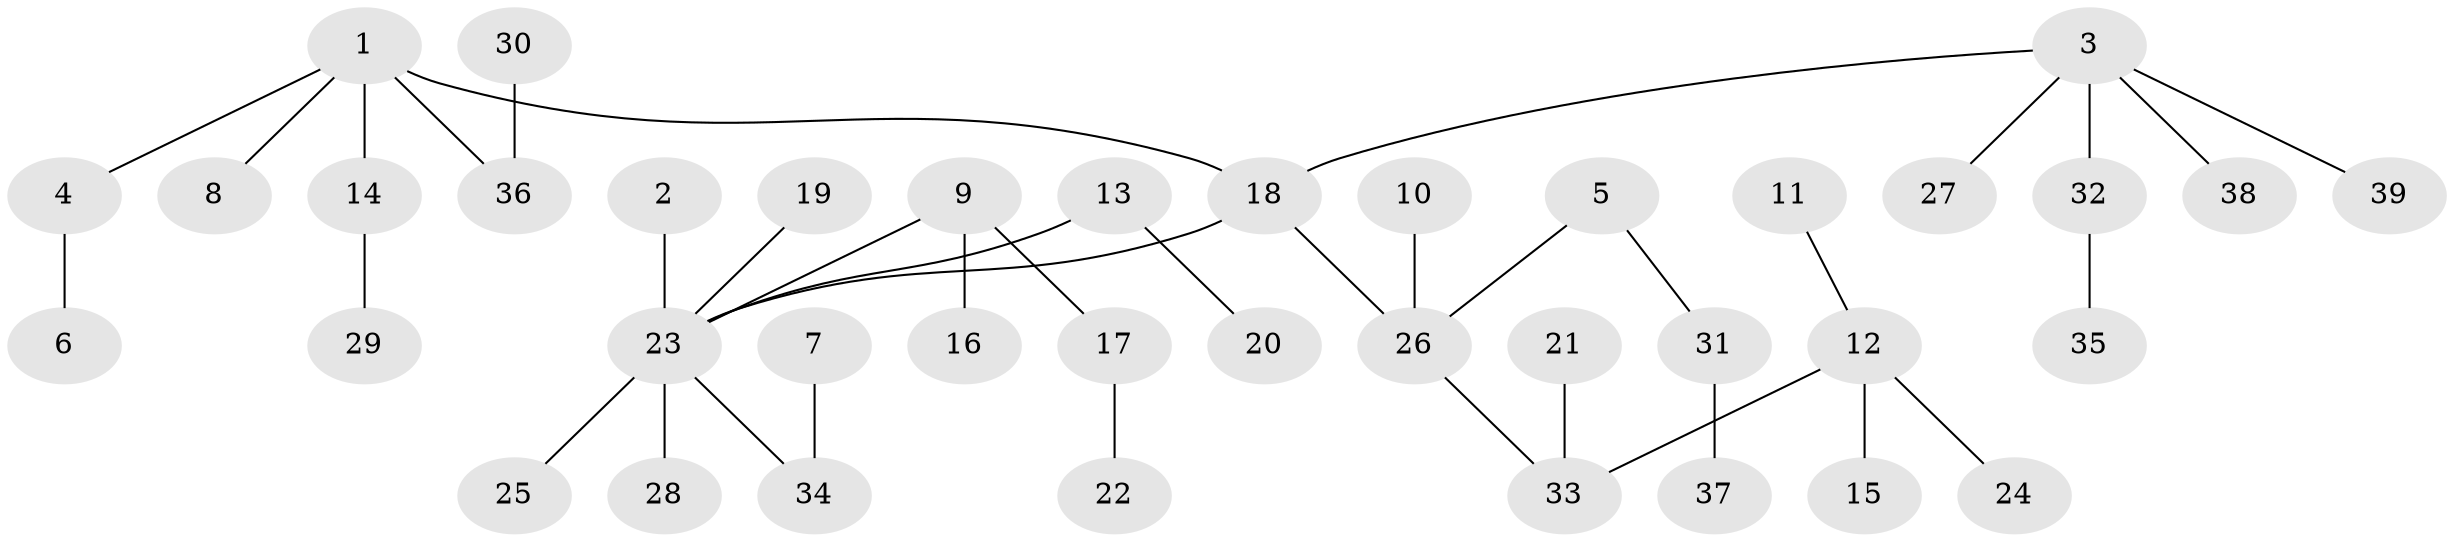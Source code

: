 // original degree distribution, {4: 0.06493506493506493, 5: 0.03896103896103896, 6: 0.012987012987012988, 3: 0.1038961038961039, 9: 0.012987012987012988, 1: 0.5194805194805194, 2: 0.24675324675324675}
// Generated by graph-tools (version 1.1) at 2025/50/03/09/25 03:50:21]
// undirected, 39 vertices, 38 edges
graph export_dot {
graph [start="1"]
  node [color=gray90,style=filled];
  1;
  2;
  3;
  4;
  5;
  6;
  7;
  8;
  9;
  10;
  11;
  12;
  13;
  14;
  15;
  16;
  17;
  18;
  19;
  20;
  21;
  22;
  23;
  24;
  25;
  26;
  27;
  28;
  29;
  30;
  31;
  32;
  33;
  34;
  35;
  36;
  37;
  38;
  39;
  1 -- 4 [weight=1.0];
  1 -- 8 [weight=1.0];
  1 -- 14 [weight=1.0];
  1 -- 18 [weight=1.0];
  1 -- 36 [weight=1.0];
  2 -- 23 [weight=1.0];
  3 -- 18 [weight=1.0];
  3 -- 27 [weight=1.0];
  3 -- 32 [weight=1.0];
  3 -- 38 [weight=1.0];
  3 -- 39 [weight=1.0];
  4 -- 6 [weight=1.0];
  5 -- 26 [weight=1.0];
  5 -- 31 [weight=1.0];
  7 -- 34 [weight=1.0];
  9 -- 16 [weight=1.0];
  9 -- 17 [weight=1.0];
  9 -- 23 [weight=1.0];
  10 -- 26 [weight=1.0];
  11 -- 12 [weight=1.0];
  12 -- 15 [weight=1.0];
  12 -- 24 [weight=1.0];
  12 -- 33 [weight=1.0];
  13 -- 20 [weight=1.0];
  13 -- 23 [weight=1.0];
  14 -- 29 [weight=1.0];
  17 -- 22 [weight=1.0];
  18 -- 23 [weight=1.0];
  18 -- 26 [weight=1.0];
  19 -- 23 [weight=1.0];
  21 -- 33 [weight=1.0];
  23 -- 25 [weight=1.0];
  23 -- 28 [weight=1.0];
  23 -- 34 [weight=1.0];
  26 -- 33 [weight=1.0];
  30 -- 36 [weight=1.0];
  31 -- 37 [weight=1.0];
  32 -- 35 [weight=1.0];
}

